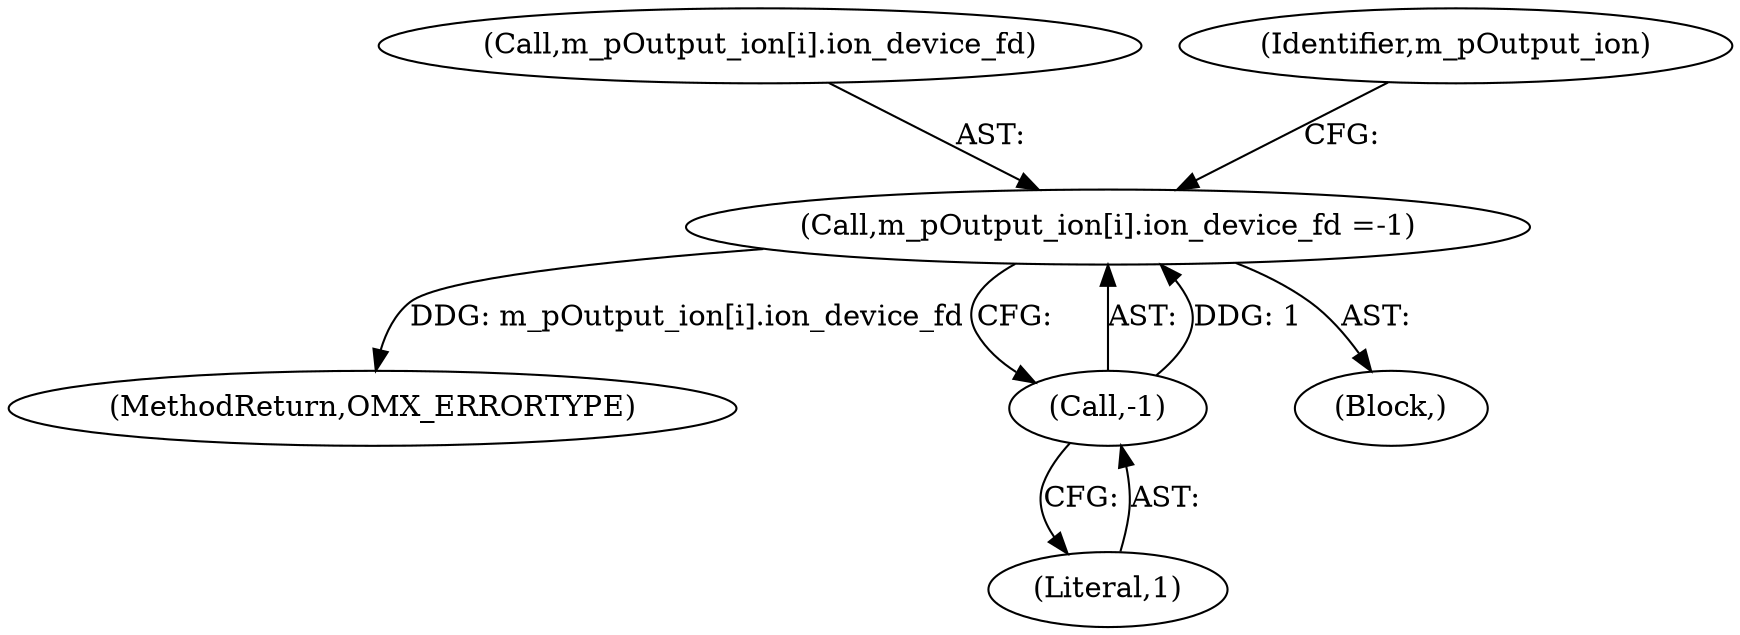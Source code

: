 digraph "0_Android_7558d03e6498e970b761aa44fff6b2c659202d95_0@array" {
"1000287" [label="(Call,m_pOutput_ion[i].ion_device_fd =-1)"];
"1000293" [label="(Call,-1)"];
"1000287" [label="(Call,m_pOutput_ion[i].ion_device_fd =-1)"];
"1000288" [label="(Call,m_pOutput_ion[i].ion_device_fd)"];
"1000638" [label="(MethodReturn,OMX_ERRORTYPE)"];
"1000228" [label="(Block,)"];
"1000293" [label="(Call,-1)"];
"1000294" [label="(Literal,1)"];
"1000299" [label="(Identifier,m_pOutput_ion)"];
"1000287" -> "1000228"  [label="AST: "];
"1000287" -> "1000293"  [label="CFG: "];
"1000288" -> "1000287"  [label="AST: "];
"1000293" -> "1000287"  [label="AST: "];
"1000299" -> "1000287"  [label="CFG: "];
"1000287" -> "1000638"  [label="DDG: m_pOutput_ion[i].ion_device_fd"];
"1000293" -> "1000287"  [label="DDG: 1"];
"1000293" -> "1000294"  [label="CFG: "];
"1000294" -> "1000293"  [label="AST: "];
}

